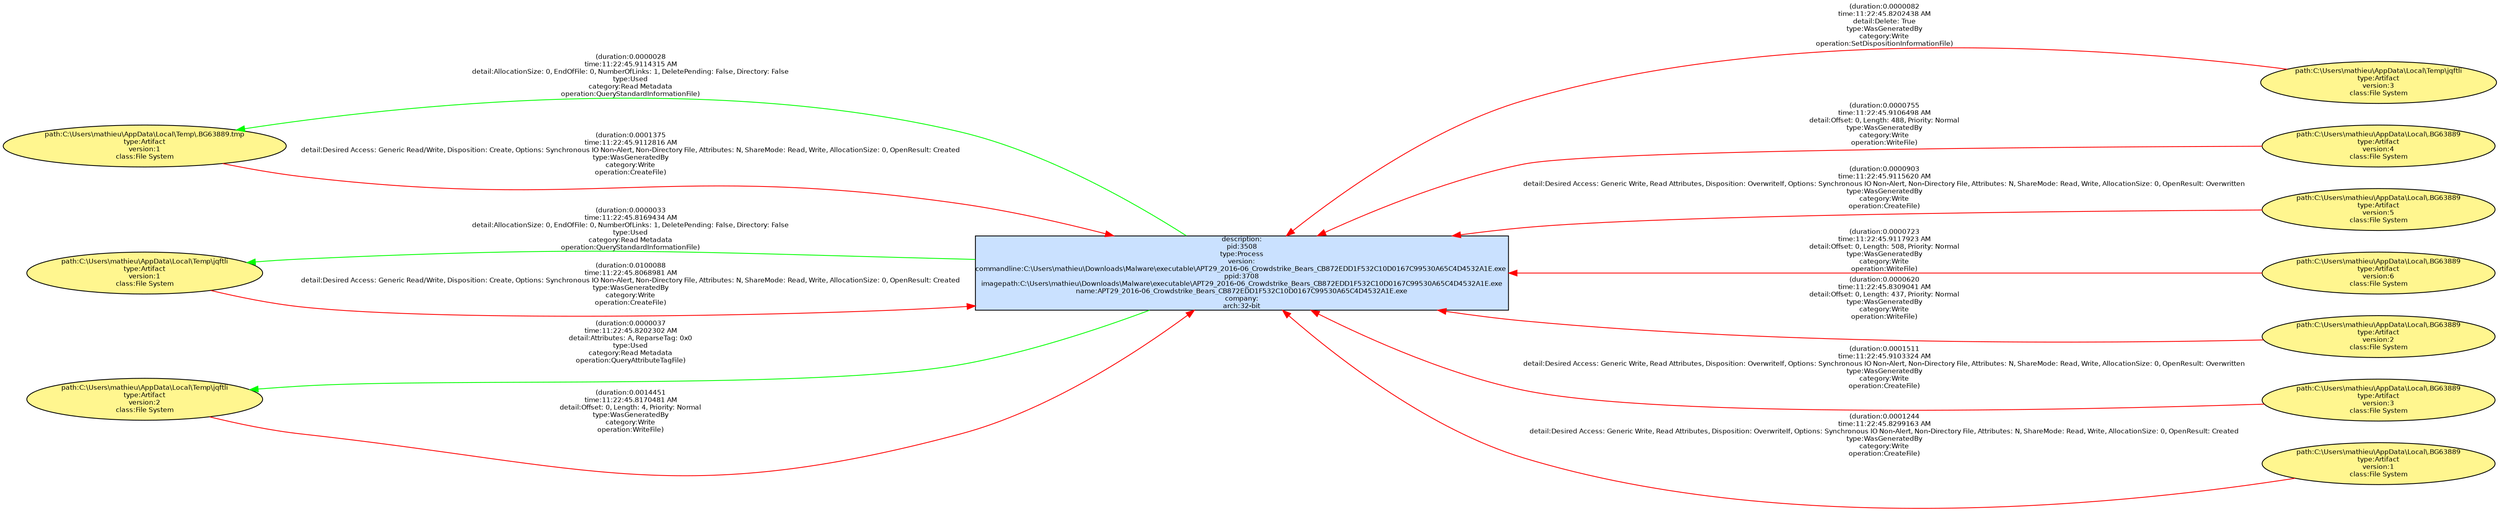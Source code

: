 digraph spade2dot {
graph [rankdir = "RL"];
node [fontname="Helvetica" fontsize="8" style="filled" margin="0.0,0.0"];
edge [fontname="Helvetica" fontsize="8"];
"1" [label="path:C:\\Users\\mathieu\\AppData\\Local\\Temp\\jqftli\ntype:Artifact\nversion:3\nclass:File System" shape="ellipse" fillcolor="khaki1"];
"2" [label="path:C:\\Users\\mathieu\\AppData\\Local\\.BG63889\ntype:Artifact\nversion:4\nclass:File System" shape="ellipse" fillcolor="khaki1"];
"3" [label="path:C:\\Users\\mathieu\\AppData\\Local\\.BG63889\ntype:Artifact\nversion:5\nclass:File System" shape="ellipse" fillcolor="khaki1"];
"4" [label="path:C:\\Users\\mathieu\\AppData\\Local\\.BG63889\ntype:Artifact\nversion:6\nclass:File System" shape="ellipse" fillcolor="khaki1"];
"5" [label="description:\npid:3508\ntype:Process\nversion:\ncommandline:C:\\Users\\mathieu\\Downloads\\Malware\\executable\\APT29_2016-06_Crowdstrike_Bears_CB872EDD1F532C10D0167C99530A65C4D4532A1E.exe \nppid:3708\nimagepath:C:\\Users\\mathieu\\Downloads\\Malware\\executable\\APT29_2016-06_Crowdstrike_Bears_CB872EDD1F532C10D0167C99530A65C4D4532A1E.exe\nname:APT29_2016-06_Crowdstrike_Bears_CB872EDD1F532C10D0167C99530A65C4D4532A1E.exe\ncompany:\narch:32-bit" shape="box" fillcolor="lightsteelblue1"];
"6" [label="path:C:\\Users\\mathieu\\AppData\\Local\\.BG63889\ntype:Artifact\nversion:2\nclass:File System" shape="ellipse" fillcolor="khaki1"];
"7" [label="path:C:\\Users\\mathieu\\AppData\\Local\\Temp\\.BG63889.tmp\ntype:Artifact\nversion:1\nclass:File System" shape="ellipse" fillcolor="khaki1"];
"8" [label="path:C:\\Users\\mathieu\\AppData\\Local\\Temp\\jqftli\ntype:Artifact\nversion:1\nclass:File System" shape="ellipse" fillcolor="khaki1"];
"9" [label="path:C:\\Users\\mathieu\\AppData\\Local\\Temp\\jqftli\ntype:Artifact\nversion:2\nclass:File System" shape="ellipse" fillcolor="khaki1"];
"10" [label="path:C:\\Users\\mathieu\\AppData\\Local\\.BG63889\ntype:Artifact\nversion:3\nclass:File System" shape="ellipse" fillcolor="khaki1"];
"11" [label="path:C:\\Users\\mathieu\\AppData\\Local\\.BG63889\ntype:Artifact\nversion:1\nclass:File System" shape="ellipse" fillcolor="khaki1"];
"4" -> "5" [label="(duration:0.0000723\ntime:11:22:45.9117923 AM\ndetail:Offset: 0, Length: 508, Priority: Normal\ntype:WasGeneratedBy\ncategory:Write\noperation:WriteFile)" color="red" style="solid"];
"5" -> "8" [label="(duration:0.0000033\ntime:11:22:45.8169434 AM\ndetail:AllocationSize: 0, EndOfFile: 0, NumberOfLinks: 1, DeletePending: False, Directory: False\ntype:Used\ncategory:Read Metadata\noperation:QueryStandardInformationFile)" color="green" style="solid"];
"7" -> "5" [label="(duration:0.0001375\ntime:11:22:45.9112816 AM\ndetail:Desired Access: Generic Read/Write, Disposition: Create, Options: Synchronous IO Non-Alert, Non-Directory File, Attributes: N, ShareMode: Read, Write, AllocationSize: 0, OpenResult: Created\ntype:WasGeneratedBy\ncategory:Write\noperation:CreateFile)" color="red" style="solid"];
"3" -> "5" [label="(duration:0.0000903\ntime:11:22:45.9115620 AM\ndetail:Desired Access: Generic Write, Read Attributes, Disposition: OverwriteIf, Options: Synchronous IO Non-Alert, Non-Directory File, Attributes: N, ShareMode: Read, Write, AllocationSize: 0, OpenResult: Overwritten\ntype:WasGeneratedBy\ncategory:Write\noperation:CreateFile)" color="red" style="solid"];
"2" -> "5" [label="(duration:0.0000755\ntime:11:22:45.9106498 AM\ndetail:Offset: 0, Length: 488, Priority: Normal\ntype:WasGeneratedBy\ncategory:Write\noperation:WriteFile)" color="red" style="solid"];
"10" -> "5" [label="(duration:0.0001511\ntime:11:22:45.9103324 AM\ndetail:Desired Access: Generic Write, Read Attributes, Disposition: OverwriteIf, Options: Synchronous IO Non-Alert, Non-Directory File, Attributes: N, ShareMode: Read, Write, AllocationSize: 0, OpenResult: Overwritten\ntype:WasGeneratedBy\ncategory:Write\noperation:CreateFile)" color="red" style="solid"];
"11" -> "5" [label="(duration:0.0001244\ntime:11:22:45.8299163 AM\ndetail:Desired Access: Generic Write, Read Attributes, Disposition: OverwriteIf, Options: Synchronous IO Non-Alert, Non-Directory File, Attributes: N, ShareMode: Read, Write, AllocationSize: 0, OpenResult: Created\ntype:WasGeneratedBy\ncategory:Write\noperation:CreateFile)" color="red" style="solid"];
"1" -> "5" [label="(duration:0.0000082\ntime:11:22:45.8202438 AM\ndetail:Delete: True\ntype:WasGeneratedBy\ncategory:Write\noperation:SetDispositionInformationFile)" color="red" style="solid"];
"6" -> "5" [label="(duration:0.0000620\ntime:11:22:45.8309041 AM\ndetail:Offset: 0, Length: 437, Priority: Normal\ntype:WasGeneratedBy\ncategory:Write\noperation:WriteFile)" color="red" style="solid"];
"5" -> "9" [label="(duration:0.0000037\ntime:11:22:45.8202302 AM\ndetail:Attributes: A, ReparseTag: 0x0\ntype:Used\ncategory:Read Metadata\noperation:QueryAttributeTagFile)" color="green" style="solid"];
"8" -> "5" [label="(duration:0.0100088\ntime:11:22:45.8068981 AM\ndetail:Desired Access: Generic Read/Write, Disposition: Create, Options: Synchronous IO Non-Alert, Non-Directory File, Attributes: N, ShareMode: Read, Write, AllocationSize: 0, OpenResult: Created\ntype:WasGeneratedBy\ncategory:Write\noperation:CreateFile)" color="red" style="solid"];
"5" -> "7" [label="(duration:0.0000028\ntime:11:22:45.9114315 AM\ndetail:AllocationSize: 0, EndOfFile: 0, NumberOfLinks: 1, DeletePending: False, Directory: False\ntype:Used\ncategory:Read Metadata\noperation:QueryStandardInformationFile)" color="green" style="solid"];
"9" -> "5" [label="(duration:0.0014451\ntime:11:22:45.8170481 AM\ndetail:Offset: 0, Length: 4, Priority: Normal\ntype:WasGeneratedBy\ncategory:Write\noperation:WriteFile)" color="red" style="solid"];
}
